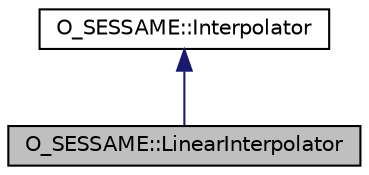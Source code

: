 digraph "O_SESSAME::LinearInterpolator"
{
 // LATEX_PDF_SIZE
  edge [fontname="Helvetica",fontsize="10",labelfontname="Helvetica",labelfontsize="10"];
  node [fontname="Helvetica",fontsize="10",shape=record];
  Node1 [label="O_SESSAME::LinearInterpolator",height=0.2,width=0.4,color="black", fillcolor="grey75", style="filled", fontcolor="black",tooltip="Interpolates between a given set of data points to create a linear functional approximation."];
  Node2 -> Node1 [dir="back",color="midnightblue",fontsize="10",style="solid",fontname="Helvetica"];
  Node2 [label="O_SESSAME::Interpolator",height=0.2,width=0.4,color="black", fillcolor="white", style="filled",URL="$classO__SESSAME_1_1Interpolator.html",tooltip="Abstract interface to the set of interpolators."];
}
